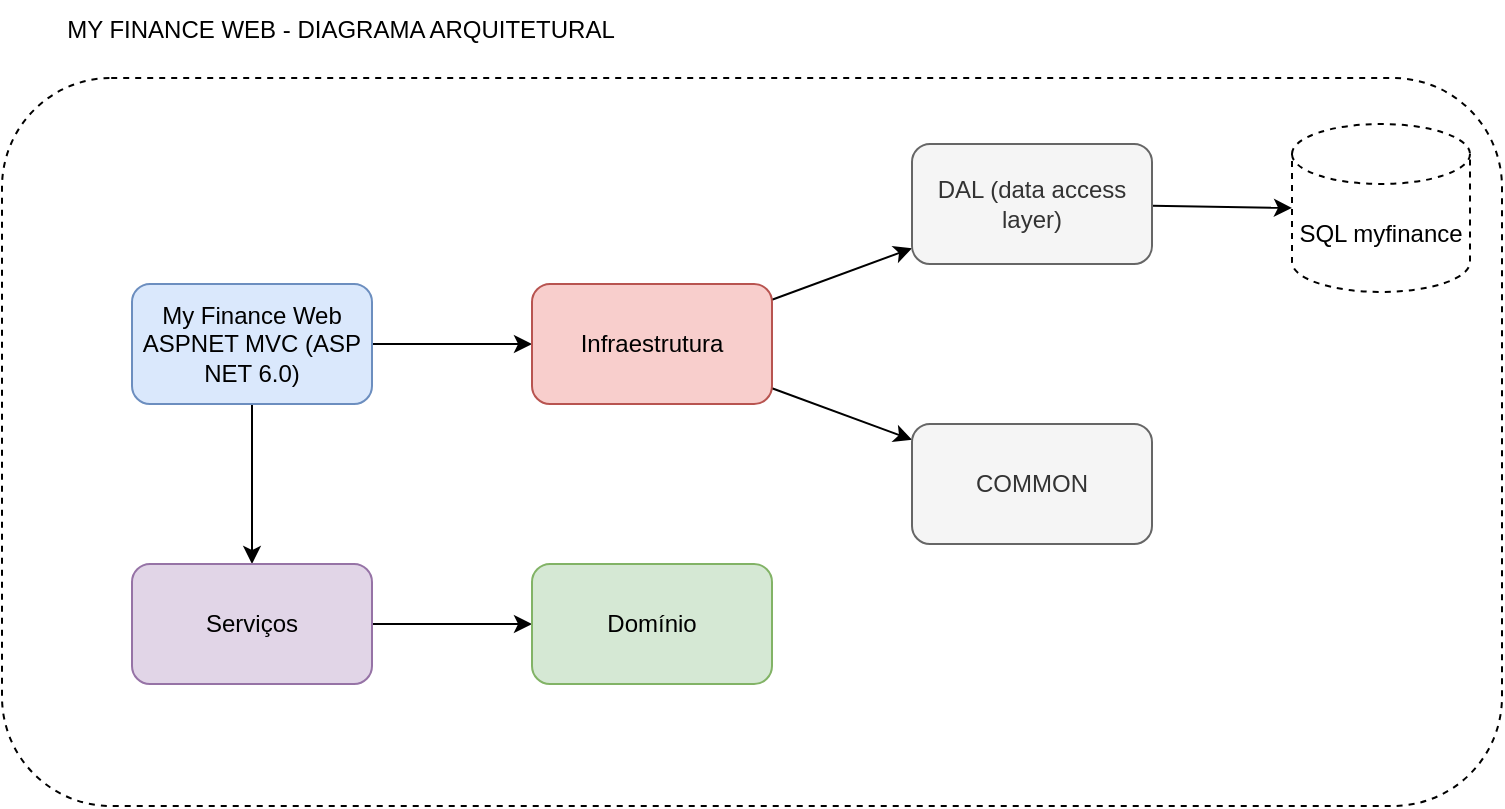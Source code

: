<mxfile>
    <diagram id="1DtQ-zB2WhlVg_Ij4EC1" name="architecture">
        <mxGraphModel dx="1388" dy="960" grid="0" gridSize="10" guides="1" tooltips="1" connect="1" arrows="1" fold="1" page="0" pageScale="1" pageWidth="850" pageHeight="1100" math="0" shadow="0">
            <root>
                <mxCell id="0"/>
                <mxCell id="1" parent="0"/>
                <mxCell id="14" value="" style="rounded=1;whiteSpace=wrap;html=1;strokeColor=default;dashed=1;" parent="1" vertex="1">
                    <mxGeometry x="85" y="157" width="750" height="364" as="geometry"/>
                </mxCell>
                <mxCell id="4" value="" style="edgeStyle=none;html=1;" parent="1" source="2" target="3" edge="1">
                    <mxGeometry relative="1" as="geometry"/>
                </mxCell>
                <mxCell id="9" value="" style="edgeStyle=none;html=1;" parent="1" source="2" target="8" edge="1">
                    <mxGeometry relative="1" as="geometry"/>
                </mxCell>
                <mxCell id="2" value="My Finance Web ASPNET MVC (ASP NET 6.0)" style="rounded=1;whiteSpace=wrap;html=1;fillColor=#dae8fc;strokeColor=#6c8ebf;" parent="1" vertex="1">
                    <mxGeometry x="150" y="260" width="120" height="60" as="geometry"/>
                </mxCell>
                <mxCell id="6" value="" style="edgeStyle=none;html=1;" parent="1" source="3" target="5" edge="1">
                    <mxGeometry relative="1" as="geometry"/>
                </mxCell>
                <mxCell id="3" value="Serviços" style="whiteSpace=wrap;html=1;fillColor=#e1d5e7;strokeColor=#9673a6;rounded=1;" parent="1" vertex="1">
                    <mxGeometry x="150" y="400" width="120" height="60" as="geometry"/>
                </mxCell>
                <mxCell id="5" value="Domínio" style="whiteSpace=wrap;html=1;fillColor=#d5e8d4;strokeColor=#82b366;rounded=1;" parent="1" vertex="1">
                    <mxGeometry x="350" y="400" width="120" height="60" as="geometry"/>
                </mxCell>
                <mxCell id="11" value="" style="edgeStyle=none;html=1;" parent="1" source="8" target="10" edge="1">
                    <mxGeometry relative="1" as="geometry"/>
                </mxCell>
                <mxCell id="13" value="" style="edgeStyle=none;html=1;" parent="1" source="8" target="12" edge="1">
                    <mxGeometry relative="1" as="geometry"/>
                </mxCell>
                <mxCell id="8" value="Infraestrutura" style="whiteSpace=wrap;html=1;fillColor=#f8cecc;strokeColor=#b85450;rounded=1;" parent="1" vertex="1">
                    <mxGeometry x="350" y="260" width="120" height="60" as="geometry"/>
                </mxCell>
                <mxCell id="18" style="edgeStyle=none;html=1;entryX=0;entryY=0.5;entryDx=0;entryDy=0;entryPerimeter=0;" parent="1" source="10" target="17" edge="1">
                    <mxGeometry relative="1" as="geometry"/>
                </mxCell>
                <mxCell id="10" value="DAL (data access layer)" style="whiteSpace=wrap;html=1;fillColor=#f5f5f5;strokeColor=#666666;rounded=1;fontColor=#333333;" parent="1" vertex="1">
                    <mxGeometry x="540" y="190" width="120" height="60" as="geometry"/>
                </mxCell>
                <mxCell id="12" value="COMMON" style="whiteSpace=wrap;html=1;fillColor=#f5f5f5;strokeColor=#666666;rounded=1;fontColor=#333333;" parent="1" vertex="1">
                    <mxGeometry x="540" y="330" width="120" height="60" as="geometry"/>
                </mxCell>
                <mxCell id="15" value="MY FINANCE WEB - DIAGRAMA ARQUITETURAL" style="text;html=1;strokeColor=none;fillColor=none;align=center;verticalAlign=middle;whiteSpace=wrap;rounded=0;dashed=1;" parent="1" vertex="1">
                    <mxGeometry x="102" y="118" width="305" height="30" as="geometry"/>
                </mxCell>
                <mxCell id="17" value="SQL myfinance" style="shape=cylinder3;whiteSpace=wrap;html=1;boundedLbl=1;backgroundOutline=1;size=15;rounded=1;dashed=1;strokeColor=default;" parent="1" vertex="1">
                    <mxGeometry x="730" y="180" width="89" height="84" as="geometry"/>
                </mxCell>
            </root>
        </mxGraphModel>
    </diagram>
</mxfile>